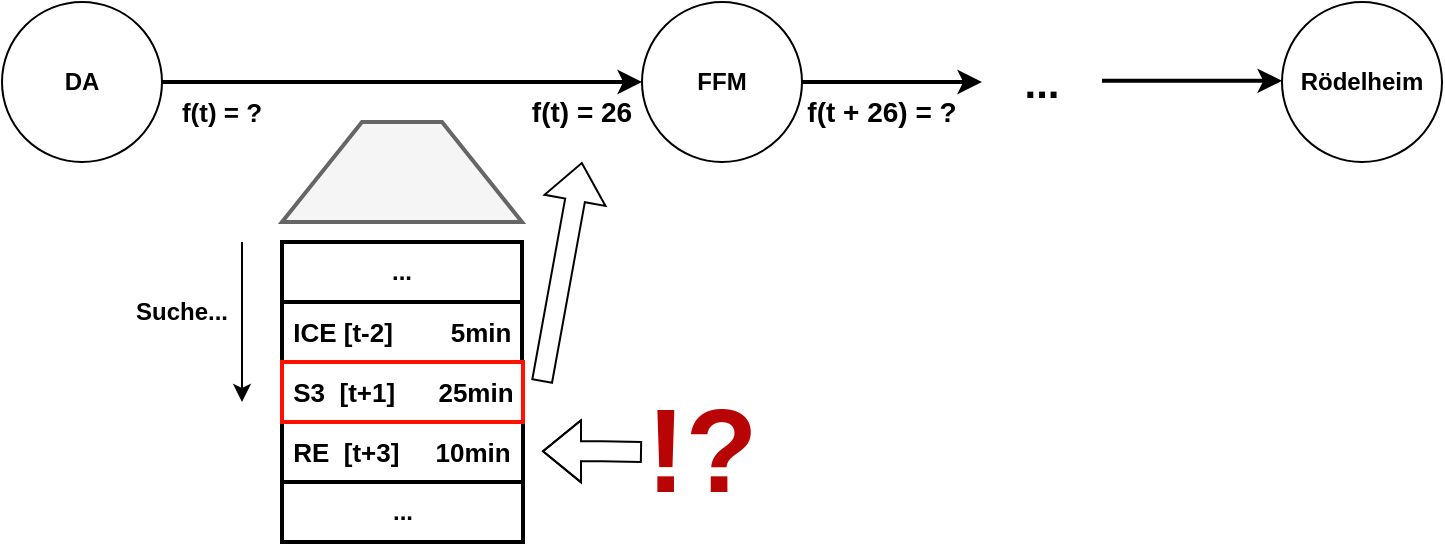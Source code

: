 <mxfile version="22.1.16" type="device">
  <diagram name="Page-1" id="rulNx59EsDbJ6cWuCGus">
    <mxGraphModel dx="1434" dy="844" grid="1" gridSize="10" guides="1" tooltips="1" connect="1" arrows="1" fold="1" page="1" pageScale="1" pageWidth="827" pageHeight="1169" math="0" shadow="0">
      <root>
        <mxCell id="0" />
        <mxCell id="1" parent="0" />
        <mxCell id="qNfmpyMa5utbNM4rllsp-16" value="&amp;nbsp;RE&amp;nbsp; [t+3]&amp;nbsp; &amp;nbsp; &amp;nbsp;10min" style="rounded=0;whiteSpace=wrap;html=1;align=left;fontSize=13;fontStyle=1;strokeWidth=2;" parent="1" vertex="1">
          <mxGeometry x="180" y="250" width="120.5" height="30" as="geometry" />
        </mxCell>
        <mxCell id="qNfmpyMa5utbNM4rllsp-1" value="DA" style="ellipse;whiteSpace=wrap;html=1;aspect=fixed;fontStyle=1" parent="1" vertex="1">
          <mxGeometry x="40" y="40" width="80" height="80" as="geometry" />
        </mxCell>
        <mxCell id="qNfmpyMa5utbNM4rllsp-2" value="FFM" style="ellipse;whiteSpace=wrap;html=1;aspect=fixed;fontStyle=1" parent="1" vertex="1">
          <mxGeometry x="360" y="40" width="80" height="80" as="geometry" />
        </mxCell>
        <mxCell id="qNfmpyMa5utbNM4rllsp-5" value="" style="endArrow=classic;html=1;rounded=0;exitX=1;exitY=0.5;exitDx=0;exitDy=0;entryX=0;entryY=0.5;entryDx=0;entryDy=0;strokeWidth=2;" parent="1" source="qNfmpyMa5utbNM4rllsp-1" target="qNfmpyMa5utbNM4rllsp-2" edge="1">
          <mxGeometry width="50" height="50" relative="1" as="geometry">
            <mxPoint x="150" y="80" as="sourcePoint" />
            <mxPoint x="200" y="30" as="targetPoint" />
          </mxGeometry>
        </mxCell>
        <mxCell id="qNfmpyMa5utbNM4rllsp-17" value="" style="shape=trapezoid;perimeter=trapezoidPerimeter;whiteSpace=wrap;html=1;fixedSize=1;size=40;fillColor=#f5f5f5;fontColor=#333333;strokeColor=#666666;strokeWidth=2;" parent="1" vertex="1">
          <mxGeometry x="180" y="100" width="120" height="50" as="geometry" />
        </mxCell>
        <mxCell id="qNfmpyMa5utbNM4rllsp-18" value="..." style="rounded=0;whiteSpace=wrap;html=1;fontStyle=1;strokeWidth=2;" parent="1" vertex="1">
          <mxGeometry x="180" y="280" width="120.5" height="30" as="geometry" />
        </mxCell>
        <mxCell id="qNfmpyMa5utbNM4rllsp-21" value="" style="shape=flexArrow;endArrow=classic;html=1;rounded=0;" parent="1" edge="1">
          <mxGeometry width="50" height="50" relative="1" as="geometry">
            <mxPoint x="310" y="230" as="sourcePoint" />
            <mxPoint x="330" y="120" as="targetPoint" />
          </mxGeometry>
        </mxCell>
        <mxCell id="qNfmpyMa5utbNM4rllsp-22" value="f(t) = 26" style="text;html=1;strokeColor=none;fillColor=none;align=center;verticalAlign=middle;whiteSpace=wrap;rounded=0;fontSize=14;fontStyle=1" parent="1" vertex="1">
          <mxGeometry x="290" y="80" width="80" height="30" as="geometry" />
        </mxCell>
        <mxCell id="qNfmpyMa5utbNM4rllsp-25" value="&amp;nbsp;ICE [t-2]&amp;nbsp; &amp;nbsp; &amp;nbsp; &amp;nbsp; 5min" style="rounded=0;whiteSpace=wrap;html=1;align=left;fontSize=13;fontStyle=1;strokeWidth=2;" parent="1" vertex="1">
          <mxGeometry x="180" y="190" width="120" height="30" as="geometry" />
        </mxCell>
        <mxCell id="qNfmpyMa5utbNM4rllsp-26" value="..." style="rounded=0;whiteSpace=wrap;html=1;fontStyle=1;strokeWidth=2;" parent="1" vertex="1">
          <mxGeometry x="180" y="160" width="120" height="30" as="geometry" />
        </mxCell>
        <mxCell id="qNfmpyMa5utbNM4rllsp-29" value="f(t) = ?" style="text;html=1;strokeColor=none;fillColor=none;align=center;verticalAlign=middle;whiteSpace=wrap;rounded=0;fontSize=13;fontStyle=1" parent="1" vertex="1">
          <mxGeometry x="120" y="80" width="60" height="30" as="geometry" />
        </mxCell>
        <mxCell id="qNfmpyMa5utbNM4rllsp-30" value="" style="endArrow=classic;html=1;rounded=0;exitX=1;exitY=0.5;exitDx=0;exitDy=0;strokeWidth=2;entryX=0;entryY=0.5;entryDx=0;entryDy=0;" parent="1" source="qNfmpyMa5utbNM4rllsp-2" target="qNfmpyMa5utbNM4rllsp-31" edge="1">
          <mxGeometry width="50" height="50" relative="1" as="geometry">
            <mxPoint x="470" y="90" as="sourcePoint" />
            <mxPoint x="490" y="80" as="targetPoint" />
          </mxGeometry>
        </mxCell>
        <mxCell id="qNfmpyMa5utbNM4rllsp-31" value="..." style="text;html=1;strokeColor=none;fillColor=none;align=center;verticalAlign=middle;whiteSpace=wrap;rounded=0;fontStyle=1;fontSize=21;" parent="1" vertex="1">
          <mxGeometry x="530" y="65" width="60" height="30" as="geometry" />
        </mxCell>
        <mxCell id="qNfmpyMa5utbNM4rllsp-15" value="&amp;nbsp;S3&amp;nbsp; [t+1]&amp;nbsp; &amp;nbsp; &amp;nbsp; 25min" style="rounded=0;whiteSpace=wrap;html=1;align=left;fontSize=13;strokeWidth=2;fontStyle=1;strokeColor=#FF1100;" parent="1" vertex="1">
          <mxGeometry x="180" y="220" width="120.5" height="30" as="geometry" />
        </mxCell>
        <mxCell id="qNfmpyMa5utbNM4rllsp-33" value="" style="endArrow=classic;html=1;rounded=0;" parent="1" edge="1">
          <mxGeometry width="50" height="50" relative="1" as="geometry">
            <mxPoint x="160" y="160" as="sourcePoint" />
            <mxPoint x="160" y="240" as="targetPoint" />
          </mxGeometry>
        </mxCell>
        <mxCell id="qNfmpyMa5utbNM4rllsp-34" value="Suche..." style="text;html=1;strokeColor=none;fillColor=none;align=center;verticalAlign=middle;whiteSpace=wrap;rounded=0;fontStyle=1" parent="1" vertex="1">
          <mxGeometry x="100" y="180" width="60" height="30" as="geometry" />
        </mxCell>
        <mxCell id="qNfmpyMa5utbNM4rllsp-36" value="f(t + 26) = ?" style="text;html=1;strokeColor=none;fillColor=none;align=center;verticalAlign=middle;whiteSpace=wrap;rounded=0;fontSize=14;fontStyle=1" parent="1" vertex="1">
          <mxGeometry x="440" y="80" width="80" height="30" as="geometry" />
        </mxCell>
        <mxCell id="qNfmpyMa5utbNM4rllsp-40" value="" style="shape=flexArrow;endArrow=classic;html=1;rounded=0;" parent="1" edge="1">
          <mxGeometry width="50" height="50" relative="1" as="geometry">
            <mxPoint x="360" y="265" as="sourcePoint" />
            <mxPoint x="310" y="264.66" as="targetPoint" />
            <Array as="points">
              <mxPoint x="340" y="264.66" />
            </Array>
          </mxGeometry>
        </mxCell>
        <mxCell id="qNfmpyMa5utbNM4rllsp-41" value="!?" style="text;html=1;align=center;verticalAlign=middle;whiteSpace=wrap;rounded=0;fontSize=59;fontStyle=1;fontColor=#B80404;" parent="1" vertex="1">
          <mxGeometry x="330" y="230" width="120" height="70" as="geometry" />
        </mxCell>
        <mxCell id="Tv1k2NIYl6U7-6FRin1B-1" value="" style="endArrow=classic;html=1;rounded=0;exitX=1;exitY=0.5;exitDx=0;exitDy=0;strokeWidth=2;entryX=0;entryY=0.5;entryDx=0;entryDy=0;" parent="1" edge="1">
          <mxGeometry width="50" height="50" relative="1" as="geometry">
            <mxPoint x="590" y="79.43" as="sourcePoint" />
            <mxPoint x="680" y="79.43" as="targetPoint" />
          </mxGeometry>
        </mxCell>
        <mxCell id="Tv1k2NIYl6U7-6FRin1B-2" value="Rödelheim" style="ellipse;whiteSpace=wrap;html=1;aspect=fixed;fontStyle=1" parent="1" vertex="1">
          <mxGeometry x="680" y="40" width="80" height="80" as="geometry" />
        </mxCell>
      </root>
    </mxGraphModel>
  </diagram>
</mxfile>
